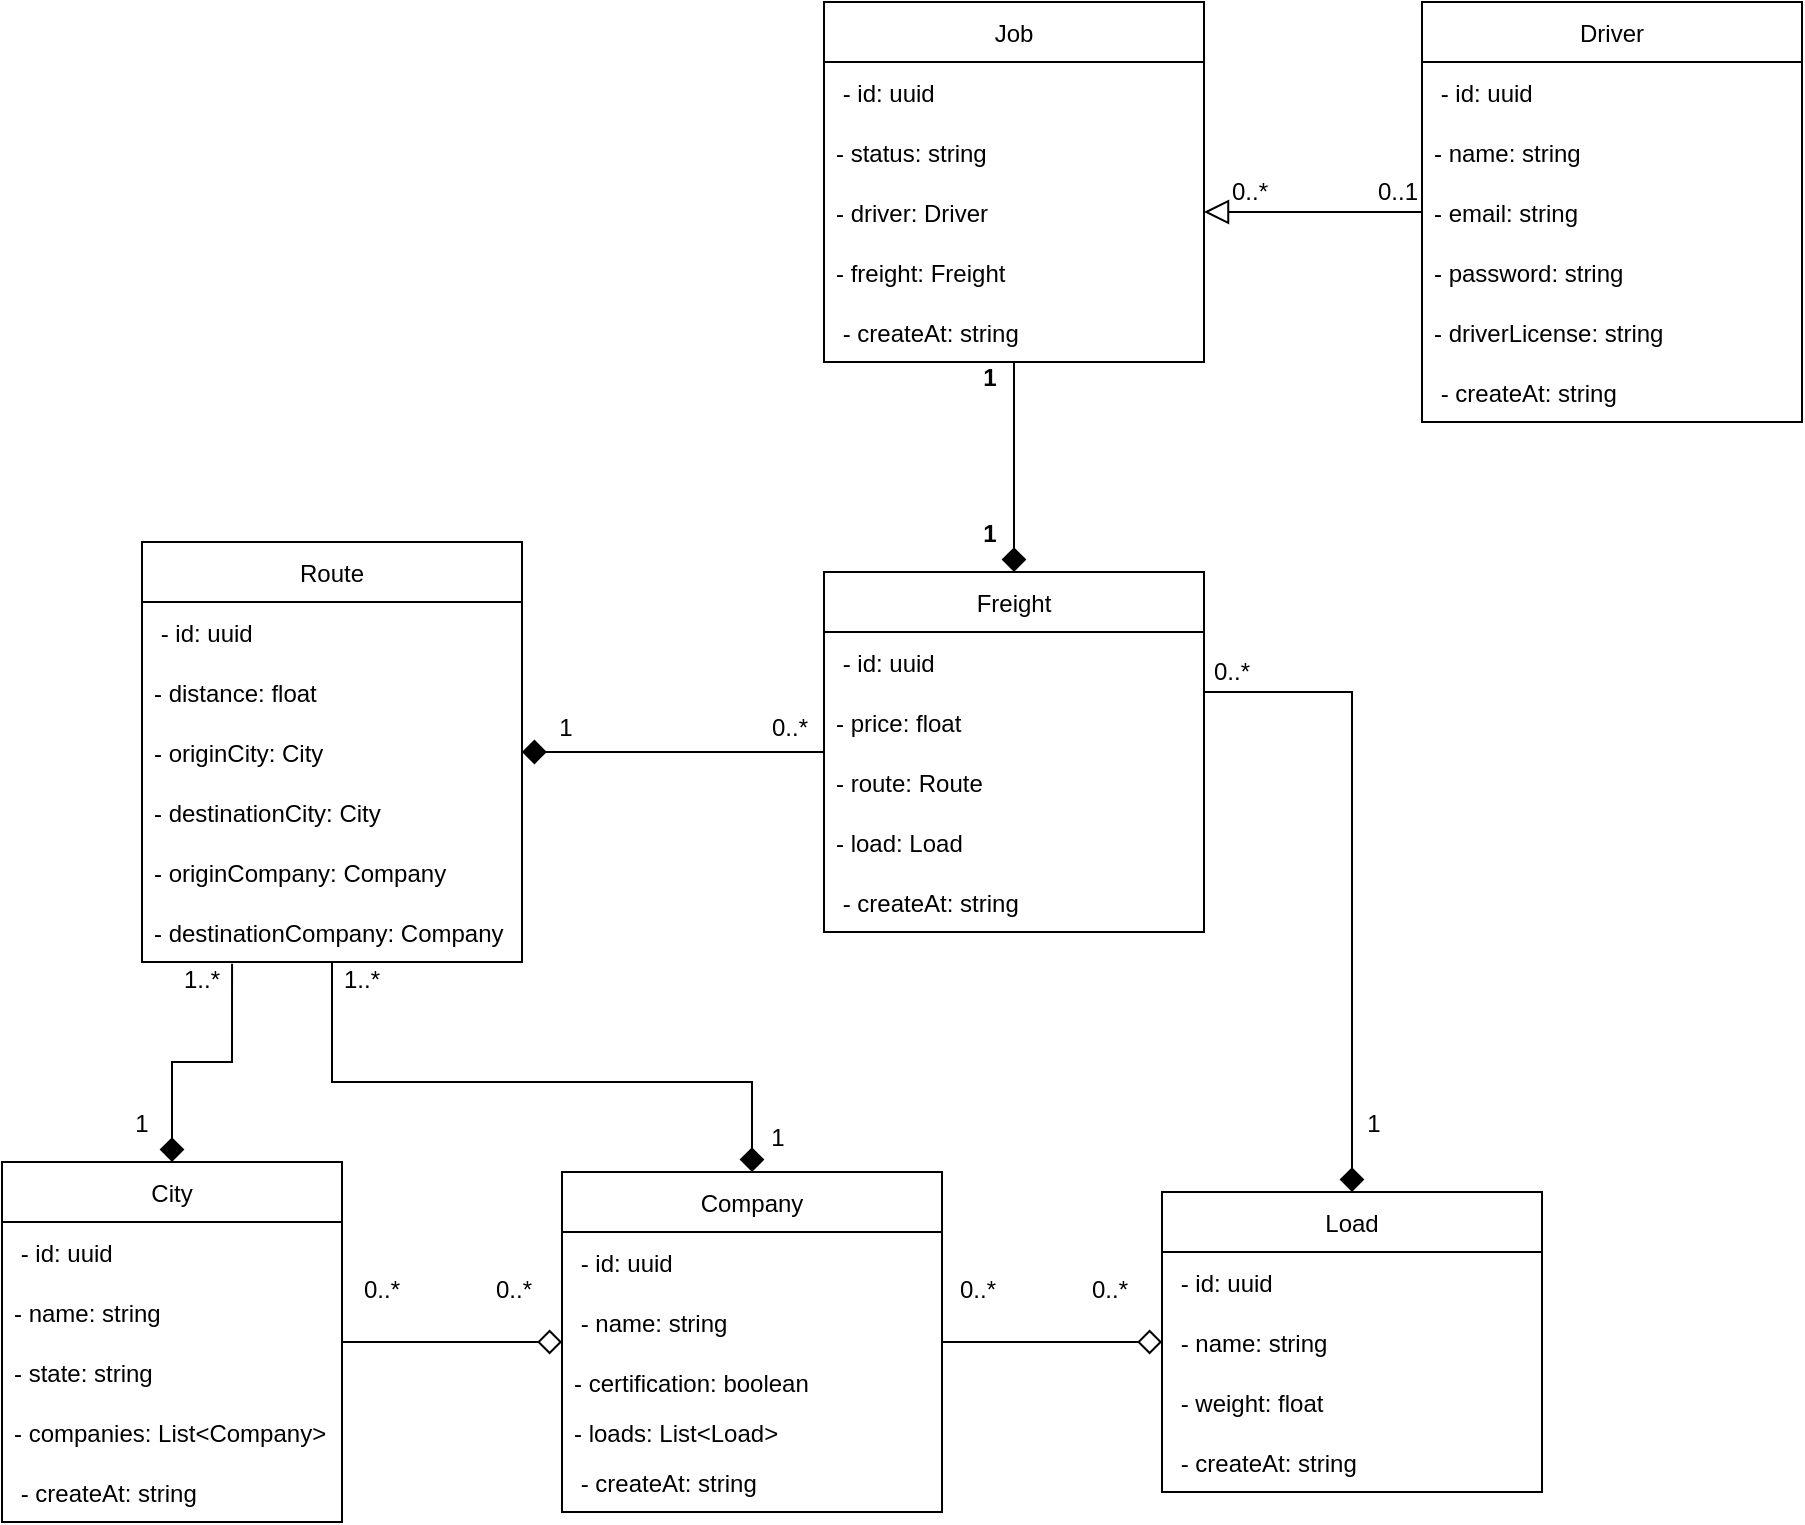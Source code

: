 <mxfile version="20.4.1" type="github">
  <diagram id="M3pcUj_e8ZGcJJ1h0OU3" name="Página-1">
    <mxGraphModel dx="1240" dy="1832" grid="1" gridSize="10" guides="1" tooltips="1" connect="1" arrows="1" fold="1" page="1" pageScale="1" pageWidth="827" pageHeight="1169" math="0" shadow="0">
      <root>
        <mxCell id="0" />
        <mxCell id="1" parent="0" />
        <mxCell id="ld96d70Gmt-_mfUiLXAM-89" style="edgeStyle=orthogonalEdgeStyle;rounded=0;orthogonalLoop=1;jettySize=auto;html=1;endSize=10;endArrow=diamond;endFill=0;" parent="1" source="F2yfCua-x1HgIKLivBN5-6" target="F2yfCua-x1HgIKLivBN5-72" edge="1">
          <mxGeometry relative="1" as="geometry" />
        </mxCell>
        <mxCell id="F2yfCua-x1HgIKLivBN5-6" value="Company" style="swimlane;fontStyle=0;childLayout=stackLayout;horizontal=1;startSize=30;horizontalStack=0;resizeParent=1;resizeParentMax=0;resizeLast=0;collapsible=1;marginBottom=0;" parent="1" vertex="1">
          <mxGeometry x="570" y="185" width="190" height="170" as="geometry" />
        </mxCell>
        <mxCell id="F2yfCua-x1HgIKLivBN5-7" value=" - id: uuid" style="text;strokeColor=none;fillColor=none;align=left;verticalAlign=middle;spacingLeft=4;spacingRight=4;overflow=hidden;points=[[0,0.5],[1,0.5]];portConstraint=eastwest;rotatable=0;" parent="F2yfCua-x1HgIKLivBN5-6" vertex="1">
          <mxGeometry y="30" width="190" height="30" as="geometry" />
        </mxCell>
        <mxCell id="ld96d70Gmt-_mfUiLXAM-1" value=" - name: string" style="text;strokeColor=none;fillColor=none;align=left;verticalAlign=middle;spacingLeft=4;spacingRight=4;overflow=hidden;points=[[0,0.5],[1,0.5]];portConstraint=eastwest;rotatable=0;" parent="F2yfCua-x1HgIKLivBN5-6" vertex="1">
          <mxGeometry y="60" width="190" height="30" as="geometry" />
        </mxCell>
        <mxCell id="F2yfCua-x1HgIKLivBN5-8" value="- certification: boolean" style="text;strokeColor=none;fillColor=none;align=left;verticalAlign=middle;spacingLeft=4;spacingRight=4;overflow=hidden;points=[[0,0.5],[1,0.5]];portConstraint=eastwest;rotatable=0;" parent="F2yfCua-x1HgIKLivBN5-6" vertex="1">
          <mxGeometry y="90" width="190" height="30" as="geometry" />
        </mxCell>
        <mxCell id="ld96d70Gmt-_mfUiLXAM-87" value="- loads: List&lt;Load&gt;" style="text;strokeColor=none;fillColor=none;align=left;verticalAlign=middle;spacingLeft=4;spacingRight=4;overflow=hidden;points=[[0,0.5],[1,0.5]];portConstraint=eastwest;rotatable=0;" parent="F2yfCua-x1HgIKLivBN5-6" vertex="1">
          <mxGeometry y="120" width="190" height="20" as="geometry" />
        </mxCell>
        <mxCell id="pTG3mIIrtEYWrlTueh43-6" value=" - createAt: string" style="text;strokeColor=none;fillColor=none;align=left;verticalAlign=middle;spacingLeft=4;spacingRight=4;overflow=hidden;points=[[0,0.5],[1,0.5]];portConstraint=eastwest;rotatable=0;" vertex="1" parent="F2yfCua-x1HgIKLivBN5-6">
          <mxGeometry y="140" width="190" height="30" as="geometry" />
        </mxCell>
        <mxCell id="F2yfCua-x1HgIKLivBN5-24" value="Load" style="swimlane;fontStyle=0;childLayout=stackLayout;horizontal=1;startSize=30;horizontalStack=0;resizeParent=1;resizeParentMax=0;resizeLast=0;collapsible=1;marginBottom=0;" parent="1" vertex="1">
          <mxGeometry x="870" y="195" width="190" height="150" as="geometry" />
        </mxCell>
        <mxCell id="ld96d70Gmt-_mfUiLXAM-4" value=" - id: uuid" style="text;strokeColor=none;fillColor=none;align=left;verticalAlign=middle;spacingLeft=4;spacingRight=4;overflow=hidden;points=[[0,0.5],[1,0.5]];portConstraint=eastwest;rotatable=0;" parent="F2yfCua-x1HgIKLivBN5-24" vertex="1">
          <mxGeometry y="30" width="190" height="30" as="geometry" />
        </mxCell>
        <mxCell id="F2yfCua-x1HgIKLivBN5-72" value=" - name: string" style="text;strokeColor=none;fillColor=none;align=left;verticalAlign=middle;spacingLeft=4;spacingRight=4;overflow=hidden;points=[[0,0.5],[1,0.5]];portConstraint=eastwest;rotatable=0;" parent="F2yfCua-x1HgIKLivBN5-24" vertex="1">
          <mxGeometry y="60" width="190" height="30" as="geometry" />
        </mxCell>
        <mxCell id="SRt64cAYokg9fVg4joZT-1" value=" - weight: float" style="text;strokeColor=none;fillColor=none;align=left;verticalAlign=middle;spacingLeft=4;spacingRight=4;overflow=hidden;points=[[0,0.5],[1,0.5]];portConstraint=eastwest;rotatable=0;" parent="F2yfCua-x1HgIKLivBN5-24" vertex="1">
          <mxGeometry y="90" width="190" height="30" as="geometry" />
        </mxCell>
        <mxCell id="pTG3mIIrtEYWrlTueh43-5" value=" - createAt: string" style="text;strokeColor=none;fillColor=none;align=left;verticalAlign=middle;spacingLeft=4;spacingRight=4;overflow=hidden;points=[[0,0.5],[1,0.5]];portConstraint=eastwest;rotatable=0;" vertex="1" parent="F2yfCua-x1HgIKLivBN5-24">
          <mxGeometry y="120" width="190" height="30" as="geometry" />
        </mxCell>
        <mxCell id="ld96d70Gmt-_mfUiLXAM-91" style="edgeStyle=orthogonalEdgeStyle;rounded=0;orthogonalLoop=1;jettySize=auto;html=1;endSize=10;endArrow=diamond;endFill=0;" parent="1" source="F2yfCua-x1HgIKLivBN5-34" target="F2yfCua-x1HgIKLivBN5-6" edge="1">
          <mxGeometry relative="1" as="geometry" />
        </mxCell>
        <mxCell id="F2yfCua-x1HgIKLivBN5-34" value="City" style="swimlane;fontStyle=0;childLayout=stackLayout;horizontal=1;startSize=30;horizontalStack=0;resizeParent=1;resizeParentMax=0;resizeLast=0;collapsible=1;marginBottom=0;" parent="1" vertex="1">
          <mxGeometry x="290" y="180" width="170" height="180" as="geometry" />
        </mxCell>
        <mxCell id="ld96d70Gmt-_mfUiLXAM-2" value=" - id: uuid" style="text;strokeColor=none;fillColor=none;align=left;verticalAlign=middle;spacingLeft=4;spacingRight=4;overflow=hidden;points=[[0,0.5],[1,0.5]];portConstraint=eastwest;rotatable=0;" parent="F2yfCua-x1HgIKLivBN5-34" vertex="1">
          <mxGeometry y="30" width="170" height="30" as="geometry" />
        </mxCell>
        <mxCell id="F2yfCua-x1HgIKLivBN5-35" value="- name: string" style="text;strokeColor=none;fillColor=none;align=left;verticalAlign=middle;spacingLeft=4;spacingRight=4;overflow=hidden;points=[[0,0.5],[1,0.5]];portConstraint=eastwest;rotatable=0;" parent="F2yfCua-x1HgIKLivBN5-34" vertex="1">
          <mxGeometry y="60" width="170" height="30" as="geometry" />
        </mxCell>
        <mxCell id="F2yfCua-x1HgIKLivBN5-38" value="- state: string" style="text;strokeColor=none;fillColor=none;align=left;verticalAlign=middle;spacingLeft=4;spacingRight=4;overflow=hidden;points=[[0,0.5],[1,0.5]];portConstraint=eastwest;rotatable=0;" parent="F2yfCua-x1HgIKLivBN5-34" vertex="1">
          <mxGeometry y="90" width="170" height="30" as="geometry" />
        </mxCell>
        <mxCell id="ld96d70Gmt-_mfUiLXAM-90" value="- companies: List&lt;Company&gt;" style="text;strokeColor=none;fillColor=none;align=left;verticalAlign=middle;spacingLeft=4;spacingRight=4;overflow=hidden;points=[[0,0.5],[1,0.5]];portConstraint=eastwest;rotatable=0;" parent="F2yfCua-x1HgIKLivBN5-34" vertex="1">
          <mxGeometry y="120" width="170" height="30" as="geometry" />
        </mxCell>
        <mxCell id="pTG3mIIrtEYWrlTueh43-7" value=" - createAt: string" style="text;strokeColor=none;fillColor=none;align=left;verticalAlign=middle;spacingLeft=4;spacingRight=4;overflow=hidden;points=[[0,0.5],[1,0.5]];portConstraint=eastwest;rotatable=0;" vertex="1" parent="F2yfCua-x1HgIKLivBN5-34">
          <mxGeometry y="150" width="170" height="30" as="geometry" />
        </mxCell>
        <mxCell id="HdKlytza_GGiQgGaJUvl-7" style="edgeStyle=orthogonalEdgeStyle;rounded=0;orthogonalLoop=1;jettySize=auto;html=1;endArrow=diamond;endFill=1;endSize=10;strokeWidth=1;" parent="1" source="F2yfCua-x1HgIKLivBN5-39" target="F2yfCua-x1HgIKLivBN5-24" edge="1">
          <mxGeometry relative="1" as="geometry">
            <Array as="points">
              <mxPoint x="965" y="-55" />
            </Array>
          </mxGeometry>
        </mxCell>
        <mxCell id="ld96d70Gmt-_mfUiLXAM-95" style="edgeStyle=orthogonalEdgeStyle;rounded=0;orthogonalLoop=1;jettySize=auto;html=1;endArrow=diamond;endFill=1;endSize=10;" parent="1" source="F2yfCua-x1HgIKLivBN5-39" target="F2yfCua-x1HgIKLivBN5-79" edge="1">
          <mxGeometry relative="1" as="geometry" />
        </mxCell>
        <mxCell id="F2yfCua-x1HgIKLivBN5-39" value="Freight" style="swimlane;fontStyle=0;childLayout=stackLayout;horizontal=1;startSize=30;horizontalStack=0;resizeParent=1;resizeParentMax=0;resizeLast=0;collapsible=1;marginBottom=0;" parent="1" vertex="1">
          <mxGeometry x="701" y="-115" width="190" height="180" as="geometry" />
        </mxCell>
        <mxCell id="ld96d70Gmt-_mfUiLXAM-5" value=" - id: uuid" style="text;strokeColor=none;fillColor=none;align=left;verticalAlign=middle;spacingLeft=4;spacingRight=4;overflow=hidden;points=[[0,0.5],[1,0.5]];portConstraint=eastwest;rotatable=0;" parent="F2yfCua-x1HgIKLivBN5-39" vertex="1">
          <mxGeometry y="30" width="190" height="30" as="geometry" />
        </mxCell>
        <mxCell id="HdKlytza_GGiQgGaJUvl-16" value="- price: float" style="text;strokeColor=none;fillColor=none;align=left;verticalAlign=middle;spacingLeft=4;spacingRight=4;overflow=hidden;points=[[0,0.5],[1,0.5]];portConstraint=eastwest;rotatable=0;" parent="F2yfCua-x1HgIKLivBN5-39" vertex="1">
          <mxGeometry y="60" width="190" height="30" as="geometry" />
        </mxCell>
        <mxCell id="F2yfCua-x1HgIKLivBN5-60" value="- route: Route" style="text;strokeColor=none;fillColor=none;align=left;verticalAlign=middle;spacingLeft=4;spacingRight=4;overflow=hidden;points=[[0,0.5],[1,0.5]];portConstraint=eastwest;rotatable=0;" parent="F2yfCua-x1HgIKLivBN5-39" vertex="1">
          <mxGeometry y="90" width="190" height="30" as="geometry" />
        </mxCell>
        <mxCell id="HdKlytza_GGiQgGaJUvl-18" value="- load: Load" style="text;strokeColor=none;fillColor=none;align=left;verticalAlign=middle;spacingLeft=4;spacingRight=4;overflow=hidden;points=[[0,0.5],[1,0.5]];portConstraint=eastwest;rotatable=0;" parent="F2yfCua-x1HgIKLivBN5-39" vertex="1">
          <mxGeometry y="120" width="190" height="30" as="geometry" />
        </mxCell>
        <mxCell id="ld96d70Gmt-_mfUiLXAM-8" value=" - createAt: string" style="text;strokeColor=none;fillColor=none;align=left;verticalAlign=middle;spacingLeft=4;spacingRight=4;overflow=hidden;points=[[0,0.5],[1,0.5]];portConstraint=eastwest;rotatable=0;" parent="F2yfCua-x1HgIKLivBN5-39" vertex="1">
          <mxGeometry y="150" width="190" height="30" as="geometry" />
        </mxCell>
        <mxCell id="ld96d70Gmt-_mfUiLXAM-92" style="edgeStyle=orthogonalEdgeStyle;rounded=0;orthogonalLoop=1;jettySize=auto;html=1;endSize=10;exitX=0.237;exitY=1.028;exitDx=0;exitDy=0;exitPerimeter=0;endArrow=diamond;endFill=1;" parent="1" source="F2yfCua-x1HgIKLivBN5-84" target="F2yfCua-x1HgIKLivBN5-34" edge="1">
          <mxGeometry relative="1" as="geometry" />
        </mxCell>
        <mxCell id="ld96d70Gmt-_mfUiLXAM-94" style="edgeStyle=orthogonalEdgeStyle;rounded=0;orthogonalLoop=1;jettySize=auto;html=1;entryX=0.5;entryY=0;entryDx=0;entryDy=0;endSize=10;endArrow=diamond;endFill=1;" parent="1" source="F2yfCua-x1HgIKLivBN5-77" target="F2yfCua-x1HgIKLivBN5-6" edge="1">
          <mxGeometry relative="1" as="geometry">
            <Array as="points">
              <mxPoint x="455" y="140" />
              <mxPoint x="665" y="140" />
            </Array>
          </mxGeometry>
        </mxCell>
        <mxCell id="F2yfCua-x1HgIKLivBN5-77" value="Route" style="swimlane;fontStyle=0;childLayout=stackLayout;horizontal=1;startSize=30;horizontalStack=0;resizeParent=1;resizeParentMax=0;resizeLast=0;collapsible=1;marginBottom=0;" parent="1" vertex="1">
          <mxGeometry x="360" y="-130" width="190" height="210" as="geometry" />
        </mxCell>
        <mxCell id="ld96d70Gmt-_mfUiLXAM-3" value=" - id: uuid" style="text;strokeColor=none;fillColor=none;align=left;verticalAlign=middle;spacingLeft=4;spacingRight=4;overflow=hidden;points=[[0,0.5],[1,0.5]];portConstraint=eastwest;rotatable=0;" parent="F2yfCua-x1HgIKLivBN5-77" vertex="1">
          <mxGeometry y="30" width="190" height="30" as="geometry" />
        </mxCell>
        <mxCell id="CucOphMQl8QsdvXRG6Uy-3" value="- distance: float" style="text;strokeColor=none;fillColor=none;align=left;verticalAlign=middle;spacingLeft=4;spacingRight=4;overflow=hidden;points=[[0,0.5],[1,0.5]];portConstraint=eastwest;rotatable=0;" parent="F2yfCua-x1HgIKLivBN5-77" vertex="1">
          <mxGeometry y="60" width="190" height="30" as="geometry" />
        </mxCell>
        <mxCell id="F2yfCua-x1HgIKLivBN5-79" value="- originCity: City" style="text;strokeColor=none;fillColor=none;align=left;verticalAlign=middle;spacingLeft=4;spacingRight=4;overflow=hidden;points=[[0,0.5],[1,0.5]];portConstraint=eastwest;rotatable=0;" parent="F2yfCua-x1HgIKLivBN5-77" vertex="1">
          <mxGeometry y="90" width="190" height="30" as="geometry" />
        </mxCell>
        <mxCell id="F2yfCua-x1HgIKLivBN5-80" value="- destinationCity: City" style="text;strokeColor=none;fillColor=none;align=left;verticalAlign=middle;spacingLeft=4;spacingRight=4;overflow=hidden;points=[[0,0.5],[1,0.5]];portConstraint=eastwest;rotatable=0;" parent="F2yfCua-x1HgIKLivBN5-77" vertex="1">
          <mxGeometry y="120" width="190" height="30" as="geometry" />
        </mxCell>
        <mxCell id="F2yfCua-x1HgIKLivBN5-83" value="- originCompany: Company" style="text;strokeColor=none;fillColor=none;align=left;verticalAlign=middle;spacingLeft=4;spacingRight=4;overflow=hidden;points=[[0,0.5],[1,0.5]];portConstraint=eastwest;rotatable=0;" parent="F2yfCua-x1HgIKLivBN5-77" vertex="1">
          <mxGeometry y="150" width="190" height="30" as="geometry" />
        </mxCell>
        <mxCell id="F2yfCua-x1HgIKLivBN5-84" value="- destinationCompany: Company" style="text;strokeColor=none;fillColor=none;align=left;verticalAlign=middle;spacingLeft=4;spacingRight=4;overflow=hidden;points=[[0,0.5],[1,0.5]];portConstraint=eastwest;rotatable=0;" parent="F2yfCua-x1HgIKLivBN5-77" vertex="1">
          <mxGeometry y="180" width="190" height="30" as="geometry" />
        </mxCell>
        <mxCell id="HdKlytza_GGiQgGaJUvl-21" style="edgeStyle=orthogonalEdgeStyle;rounded=0;orthogonalLoop=1;jettySize=auto;html=1;entryX=0.5;entryY=0;entryDx=0;entryDy=0;endArrow=diamond;endFill=1;endSize=10;strokeWidth=1;" parent="1" source="HdKlytza_GGiQgGaJUvl-9" target="F2yfCua-x1HgIKLivBN5-39" edge="1">
          <mxGeometry relative="1" as="geometry" />
        </mxCell>
        <mxCell id="HdKlytza_GGiQgGaJUvl-9" value="Job" style="swimlane;fontStyle=0;childLayout=stackLayout;horizontal=1;startSize=30;horizontalStack=0;resizeParent=1;resizeParentMax=0;resizeLast=0;collapsible=1;marginBottom=0;" parent="1" vertex="1">
          <mxGeometry x="701" y="-400" width="190" height="180" as="geometry" />
        </mxCell>
        <mxCell id="ld96d70Gmt-_mfUiLXAM-7" value=" - id: uuid" style="text;strokeColor=none;fillColor=none;align=left;verticalAlign=middle;spacingLeft=4;spacingRight=4;overflow=hidden;points=[[0,0.5],[1,0.5]];portConstraint=eastwest;rotatable=0;" parent="HdKlytza_GGiQgGaJUvl-9" vertex="1">
          <mxGeometry y="30" width="190" height="30" as="geometry" />
        </mxCell>
        <mxCell id="HdKlytza_GGiQgGaJUvl-10" value="- status: string" style="text;strokeColor=none;fillColor=none;align=left;verticalAlign=middle;spacingLeft=4;spacingRight=4;overflow=hidden;points=[[0,0.5],[1,0.5]];portConstraint=eastwest;rotatable=0;" parent="HdKlytza_GGiQgGaJUvl-9" vertex="1">
          <mxGeometry y="60" width="190" height="30" as="geometry" />
        </mxCell>
        <mxCell id="HdKlytza_GGiQgGaJUvl-15" value="- driver: Driver" style="text;strokeColor=none;fillColor=none;align=left;verticalAlign=middle;spacingLeft=4;spacingRight=4;overflow=hidden;points=[[0,0.5],[1,0.5]];portConstraint=eastwest;rotatable=0;" parent="HdKlytza_GGiQgGaJUvl-9" vertex="1">
          <mxGeometry y="90" width="190" height="30" as="geometry" />
        </mxCell>
        <mxCell id="HdKlytza_GGiQgGaJUvl-11" value="- freight: Freight" style="text;strokeColor=none;fillColor=none;align=left;verticalAlign=middle;spacingLeft=4;spacingRight=4;overflow=hidden;points=[[0,0.5],[1,0.5]];portConstraint=eastwest;rotatable=0;" parent="HdKlytza_GGiQgGaJUvl-9" vertex="1">
          <mxGeometry y="120" width="190" height="30" as="geometry" />
        </mxCell>
        <mxCell id="ld96d70Gmt-_mfUiLXAM-9" value=" - createAt: string" style="text;strokeColor=none;fillColor=none;align=left;verticalAlign=middle;spacingLeft=4;spacingRight=4;overflow=hidden;points=[[0,0.5],[1,0.5]];portConstraint=eastwest;rotatable=0;" parent="HdKlytza_GGiQgGaJUvl-9" vertex="1">
          <mxGeometry y="150" width="190" height="30" as="geometry" />
        </mxCell>
        <mxCell id="HdKlytza_GGiQgGaJUvl-19" style="edgeStyle=orthogonalEdgeStyle;rounded=0;orthogonalLoop=1;jettySize=auto;html=1;entryX=1;entryY=0.5;entryDx=0;entryDy=0;endArrow=block;endFill=0;endSize=10;strokeWidth=1;" parent="1" source="HdKlytza_GGiQgGaJUvl-12" target="HdKlytza_GGiQgGaJUvl-15" edge="1">
          <mxGeometry relative="1" as="geometry" />
        </mxCell>
        <mxCell id="HdKlytza_GGiQgGaJUvl-12" value="Driver" style="swimlane;fontStyle=0;childLayout=stackLayout;horizontal=1;startSize=30;horizontalStack=0;resizeParent=1;resizeParentMax=0;resizeLast=0;collapsible=1;marginBottom=0;" parent="1" vertex="1">
          <mxGeometry x="1000" y="-400" width="190" height="210" as="geometry" />
        </mxCell>
        <mxCell id="ld96d70Gmt-_mfUiLXAM-6" value=" - id: uuid" style="text;strokeColor=none;fillColor=none;align=left;verticalAlign=middle;spacingLeft=4;spacingRight=4;overflow=hidden;points=[[0,0.5],[1,0.5]];portConstraint=eastwest;rotatable=0;" parent="HdKlytza_GGiQgGaJUvl-12" vertex="1">
          <mxGeometry y="30" width="190" height="30" as="geometry" />
        </mxCell>
        <mxCell id="HdKlytza_GGiQgGaJUvl-13" value="- name: string" style="text;strokeColor=none;fillColor=none;align=left;verticalAlign=middle;spacingLeft=4;spacingRight=4;overflow=hidden;points=[[0,0.5],[1,0.5]];portConstraint=eastwest;rotatable=0;" parent="HdKlytza_GGiQgGaJUvl-12" vertex="1">
          <mxGeometry y="60" width="190" height="30" as="geometry" />
        </mxCell>
        <mxCell id="pTG3mIIrtEYWrlTueh43-2" value="- email: string" style="text;strokeColor=none;fillColor=none;align=left;verticalAlign=middle;spacingLeft=4;spacingRight=4;overflow=hidden;points=[[0,0.5],[1,0.5]];portConstraint=eastwest;rotatable=0;" vertex="1" parent="HdKlytza_GGiQgGaJUvl-12">
          <mxGeometry y="90" width="190" height="30" as="geometry" />
        </mxCell>
        <mxCell id="pTG3mIIrtEYWrlTueh43-3" value="- password: string" style="text;strokeColor=none;fillColor=none;align=left;verticalAlign=middle;spacingLeft=4;spacingRight=4;overflow=hidden;points=[[0,0.5],[1,0.5]];portConstraint=eastwest;rotatable=0;" vertex="1" parent="HdKlytza_GGiQgGaJUvl-12">
          <mxGeometry y="120" width="190" height="30" as="geometry" />
        </mxCell>
        <mxCell id="pTG3mIIrtEYWrlTueh43-4" value="- driverLicense: string" style="text;strokeColor=none;fillColor=none;align=left;verticalAlign=middle;spacingLeft=4;spacingRight=4;overflow=hidden;points=[[0,0.5],[1,0.5]];portConstraint=eastwest;rotatable=0;" vertex="1" parent="HdKlytza_GGiQgGaJUvl-12">
          <mxGeometry y="150" width="190" height="30" as="geometry" />
        </mxCell>
        <mxCell id="pTG3mIIrtEYWrlTueh43-1" value=" - createAt: string" style="text;strokeColor=none;fillColor=none;align=left;verticalAlign=middle;spacingLeft=4;spacingRight=4;overflow=hidden;points=[[0,0.5],[1,0.5]];portConstraint=eastwest;rotatable=0;" vertex="1" parent="HdKlytza_GGiQgGaJUvl-12">
          <mxGeometry y="180" width="190" height="30" as="geometry" />
        </mxCell>
        <mxCell id="HdKlytza_GGiQgGaJUvl-30" value="1" style="text;html=1;strokeColor=none;fillColor=none;align=center;verticalAlign=middle;whiteSpace=wrap;rounded=0;" parent="1" vertex="1">
          <mxGeometry x="562" y="-42" width="20" height="10" as="geometry" />
        </mxCell>
        <mxCell id="HdKlytza_GGiQgGaJUvl-31" value="0..*" style="text;html=1;strokeColor=none;fillColor=none;align=center;verticalAlign=middle;whiteSpace=wrap;rounded=0;" parent="1" vertex="1">
          <mxGeometry x="674" y="-42" width="20" height="10" as="geometry" />
        </mxCell>
        <mxCell id="HdKlytza_GGiQgGaJUvl-32" value="1" style="text;html=1;strokeColor=none;fillColor=none;align=center;verticalAlign=middle;whiteSpace=wrap;rounded=0;fontStyle=1" parent="1" vertex="1">
          <mxGeometry x="774" y="-217" width="20" height="10" as="geometry" />
        </mxCell>
        <mxCell id="HdKlytza_GGiQgGaJUvl-33" value="0..*" style="text;html=1;strokeColor=none;fillColor=none;align=center;verticalAlign=middle;whiteSpace=wrap;rounded=0;" parent="1" vertex="1">
          <mxGeometry x="904" y="-310" width="20" height="10" as="geometry" />
        </mxCell>
        <mxCell id="HdKlytza_GGiQgGaJUvl-34" value="0..1" style="text;html=1;strokeColor=none;fillColor=none;align=center;verticalAlign=middle;whiteSpace=wrap;rounded=0;" parent="1" vertex="1">
          <mxGeometry x="978" y="-310" width="20" height="10" as="geometry" />
        </mxCell>
        <mxCell id="HdKlytza_GGiQgGaJUvl-45" value="1" style="text;html=1;strokeColor=none;fillColor=none;align=center;verticalAlign=middle;whiteSpace=wrap;rounded=0;" parent="1" vertex="1">
          <mxGeometry x="966" y="156" width="20" height="10" as="geometry" />
        </mxCell>
        <mxCell id="HdKlytza_GGiQgGaJUvl-46" value="0..*" style="text;html=1;strokeColor=none;fillColor=none;align=center;verticalAlign=middle;whiteSpace=wrap;rounded=0;" parent="1" vertex="1">
          <mxGeometry x="895" y="-70" width="20" height="10" as="geometry" />
        </mxCell>
        <mxCell id="hMBWMICOuz-v4nyTVwGk-1" value="1" style="text;html=1;strokeColor=none;fillColor=none;align=center;verticalAlign=middle;whiteSpace=wrap;rounded=0;fontStyle=1" parent="1" vertex="1">
          <mxGeometry x="774" y="-139" width="20" height="10" as="geometry" />
        </mxCell>
        <mxCell id="hMBWMICOuz-v4nyTVwGk-2" value="1" style="text;html=1;strokeColor=none;fillColor=none;align=center;verticalAlign=middle;whiteSpace=wrap;rounded=0;" parent="1" vertex="1">
          <mxGeometry x="350" y="156" width="20" height="10" as="geometry" />
        </mxCell>
        <mxCell id="hMBWMICOuz-v4nyTVwGk-3" value="1..*" style="text;html=1;strokeColor=none;fillColor=none;align=center;verticalAlign=middle;whiteSpace=wrap;rounded=0;" parent="1" vertex="1">
          <mxGeometry x="380" y="84" width="20" height="10" as="geometry" />
        </mxCell>
        <mxCell id="hMBWMICOuz-v4nyTVwGk-6" value="1" style="text;html=1;strokeColor=none;fillColor=none;align=center;verticalAlign=middle;whiteSpace=wrap;rounded=0;" parent="1" vertex="1">
          <mxGeometry x="668" y="163" width="20" height="10" as="geometry" />
        </mxCell>
        <mxCell id="hMBWMICOuz-v4nyTVwGk-7" value="1..*" style="text;html=1;strokeColor=none;fillColor=none;align=center;verticalAlign=middle;whiteSpace=wrap;rounded=0;" parent="1" vertex="1">
          <mxGeometry x="460" y="84" width="20" height="10" as="geometry" />
        </mxCell>
        <mxCell id="hMBWMICOuz-v4nyTVwGk-10" value="0..*" style="text;html=1;strokeColor=none;fillColor=none;align=center;verticalAlign=middle;whiteSpace=wrap;rounded=0;" parent="1" vertex="1">
          <mxGeometry x="536" y="239" width="20" height="10" as="geometry" />
        </mxCell>
        <mxCell id="hMBWMICOuz-v4nyTVwGk-11" value="0..*" style="text;html=1;strokeColor=none;fillColor=none;align=center;verticalAlign=middle;whiteSpace=wrap;rounded=0;" parent="1" vertex="1">
          <mxGeometry x="470" y="239" width="20" height="10" as="geometry" />
        </mxCell>
        <mxCell id="hMBWMICOuz-v4nyTVwGk-12" value="0..*" style="text;html=1;strokeColor=none;fillColor=none;align=center;verticalAlign=middle;whiteSpace=wrap;rounded=0;" parent="1" vertex="1">
          <mxGeometry x="834" y="239" width="20" height="10" as="geometry" />
        </mxCell>
        <mxCell id="hMBWMICOuz-v4nyTVwGk-13" value="0..*" style="text;html=1;strokeColor=none;fillColor=none;align=center;verticalAlign=middle;whiteSpace=wrap;rounded=0;" parent="1" vertex="1">
          <mxGeometry x="768" y="239" width="20" height="10" as="geometry" />
        </mxCell>
      </root>
    </mxGraphModel>
  </diagram>
</mxfile>
